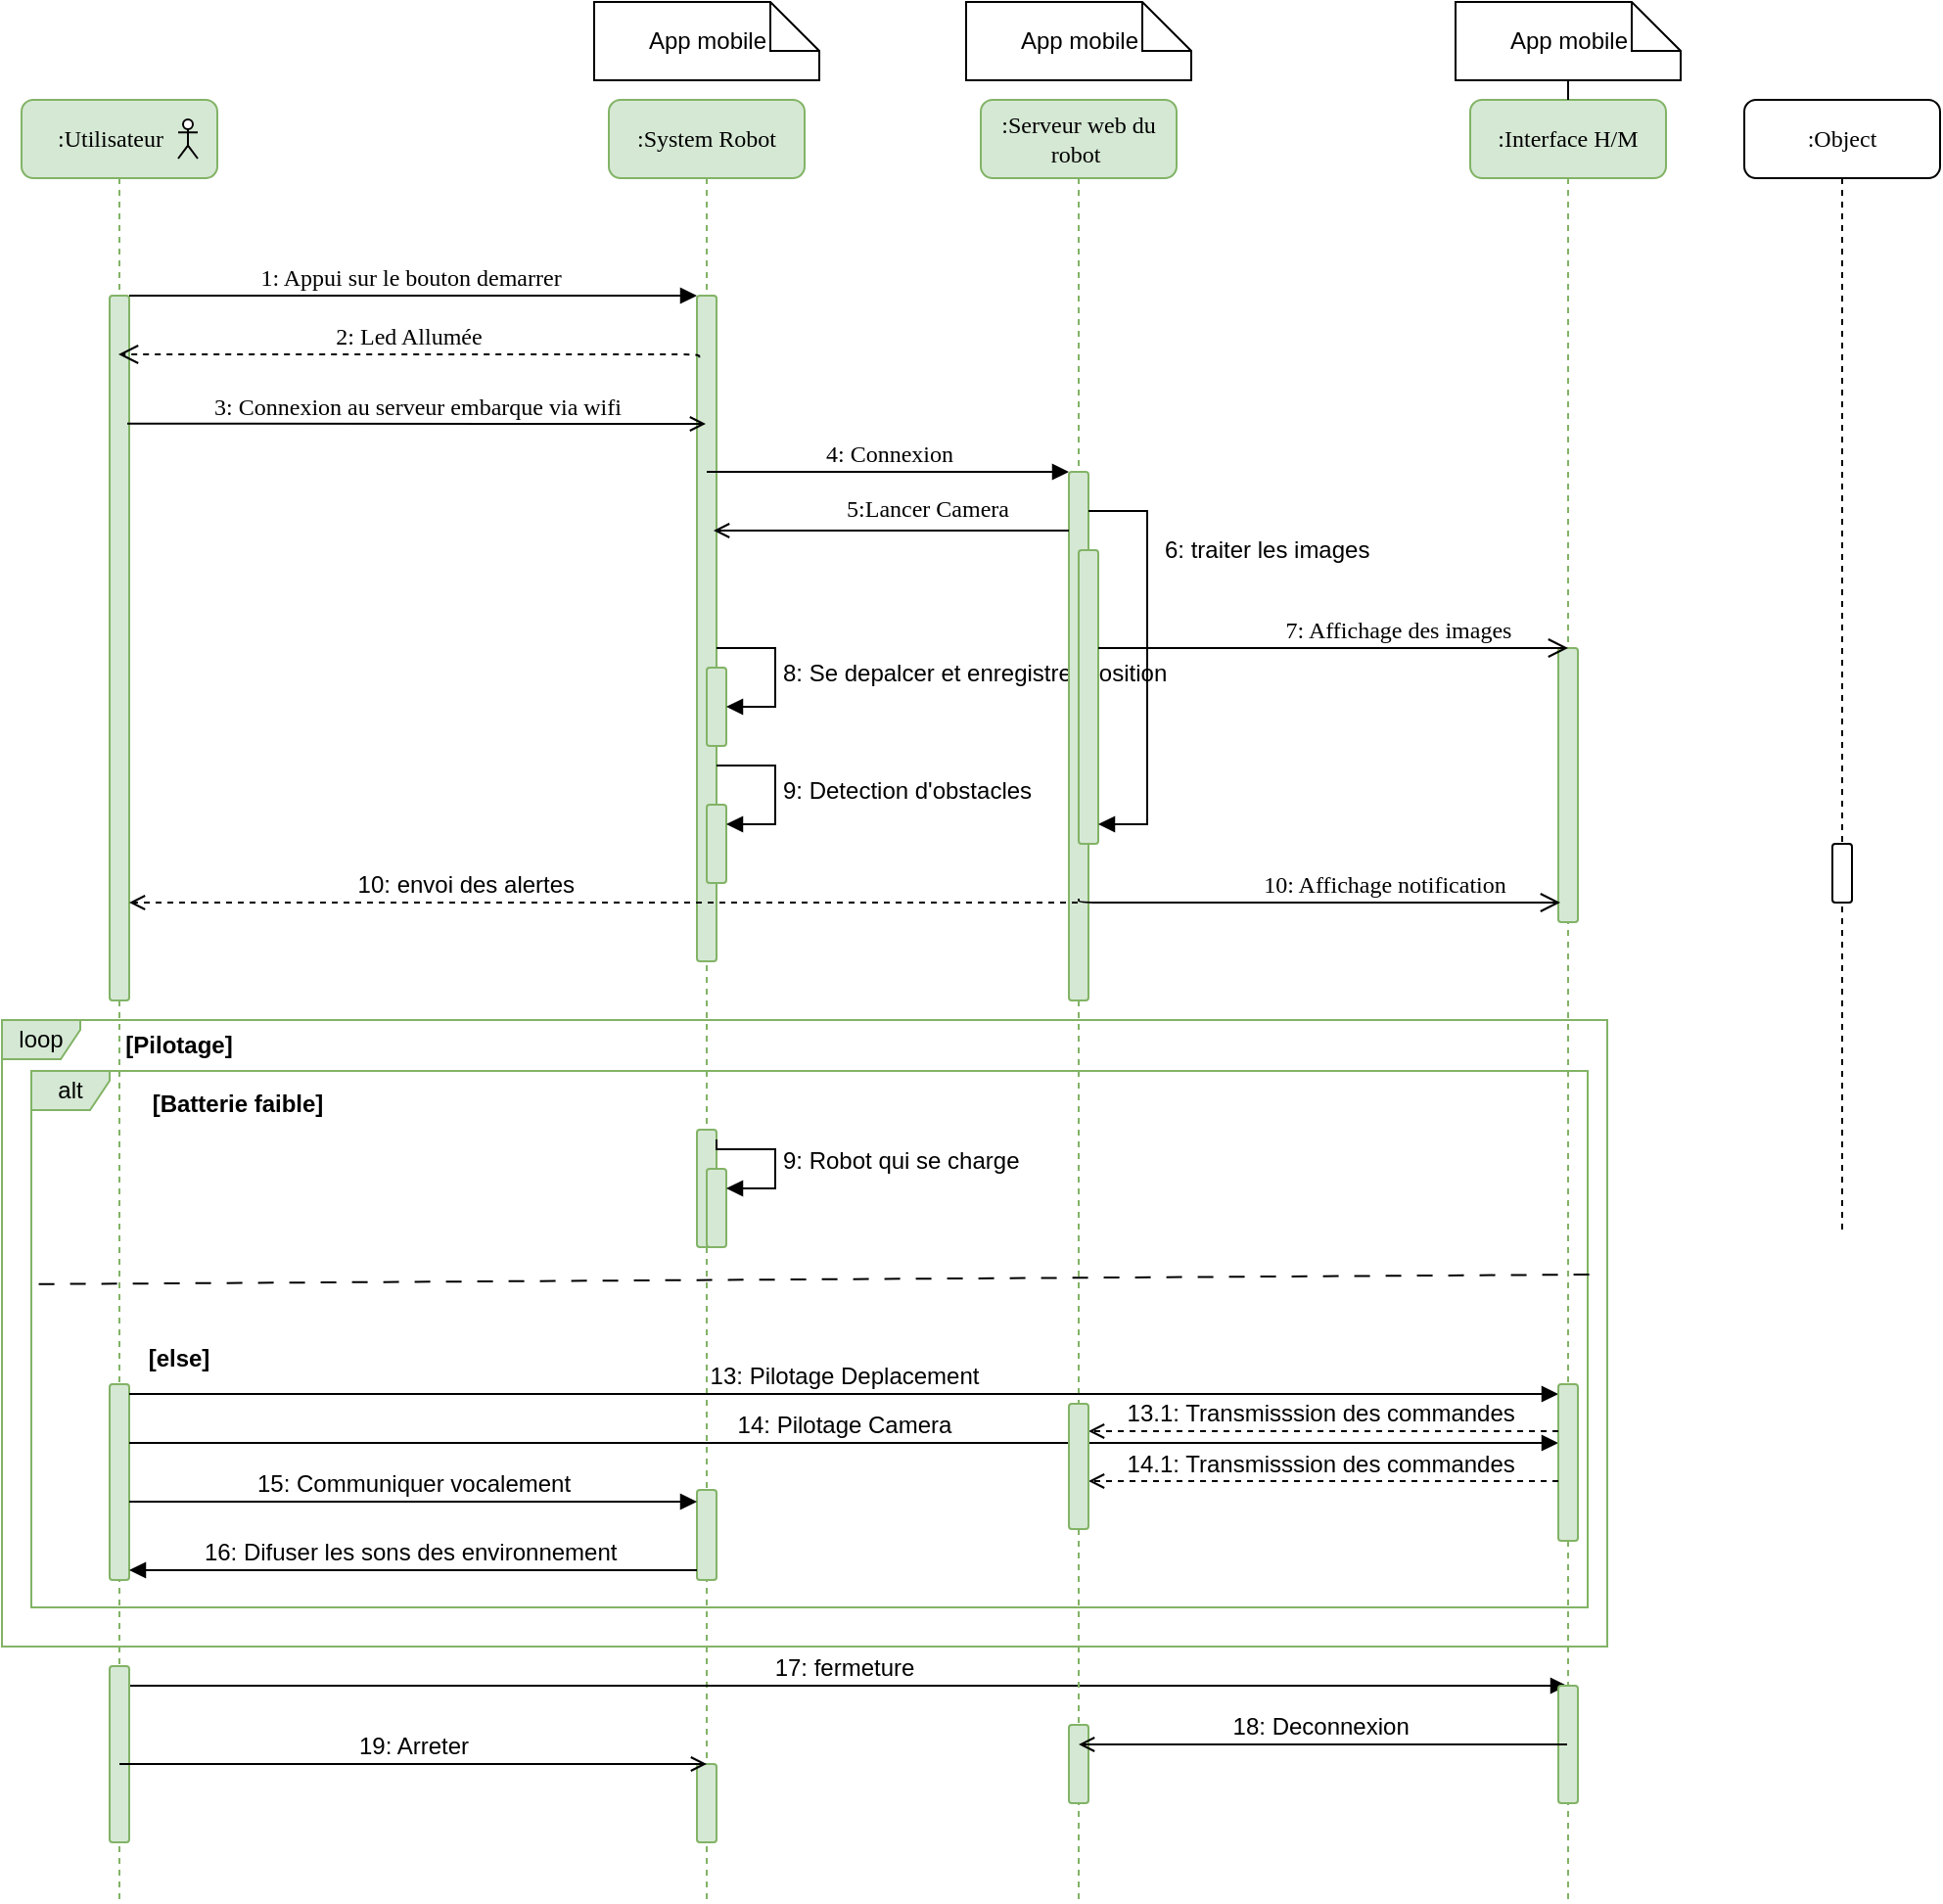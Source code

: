 <mxfile version="22.1.18" type="github">
  <diagram name="Page-1" id="13e1069c-82ec-6db2-03f1-153e76fe0fe0">
    <mxGraphModel dx="880" dy="468" grid="1" gridSize="10" guides="1" tooltips="1" connect="1" arrows="1" fold="1" page="1" pageScale="1" pageWidth="1100" pageHeight="850" background="none" math="0" shadow="0">
      <root>
        <mxCell id="0" />
        <mxCell id="1" parent="0" />
        <mxCell id="7baba1c4bc27f4b0-2" value=":System Robot" style="shape=umlLifeline;perimeter=lifelinePerimeter;whiteSpace=wrap;html=1;container=1;collapsible=0;recursiveResize=0;outlineConnect=0;rounded=1;shadow=0;comic=0;labelBackgroundColor=none;strokeWidth=1;fontFamily=Verdana;fontSize=12;align=center;fillColor=#d5e8d4;strokeColor=#82b366;" parent="1" vertex="1">
          <mxGeometry x="380" y="80" width="100" height="920" as="geometry" />
        </mxCell>
        <mxCell id="7baba1c4bc27f4b0-10" value="" style="html=1;points=[];perimeter=orthogonalPerimeter;rounded=1;shadow=0;comic=0;labelBackgroundColor=none;strokeWidth=1;fontFamily=Verdana;fontSize=12;align=center;fillColor=#d5e8d4;strokeColor=#82b366;" parent="7baba1c4bc27f4b0-2" vertex="1">
          <mxGeometry x="45" y="100" width="10" height="340" as="geometry" />
        </mxCell>
        <mxCell id="9L_CGj0v3bw72rcPxdaL-23" value="" style="html=1;points=[[0,0,0,0,5],[0,1,0,0,-5],[1,0,0,0,5],[1,1,0,0,-5]];perimeter=orthogonalPerimeter;outlineConnect=0;targetShapes=umlLifeline;portConstraint=eastwest;newEdgeStyle={&quot;curved&quot;:0,&quot;rounded&quot;:0};labelBackgroundColor=none;rounded=1;fillColor=#d5e8d4;strokeColor=#82b366;" vertex="1" parent="7baba1c4bc27f4b0-2">
          <mxGeometry x="50" y="290" width="10" height="40" as="geometry" />
        </mxCell>
        <mxCell id="9L_CGj0v3bw72rcPxdaL-55" value="" style="html=1;points=[[0,0,0,0,5],[0,1,0,0,-5],[1,0,0,0,5],[1,1,0,0,-5]];perimeter=orthogonalPerimeter;outlineConnect=0;targetShapes=umlLifeline;portConstraint=eastwest;newEdgeStyle={&quot;curved&quot;:0,&quot;rounded&quot;:0};labelBackgroundColor=none;rounded=1;fillColor=#d5e8d4;strokeColor=#82b366;" vertex="1" parent="7baba1c4bc27f4b0-2">
          <mxGeometry x="50" y="360" width="10" height="40" as="geometry" />
        </mxCell>
        <mxCell id="9L_CGj0v3bw72rcPxdaL-56" value="&lt;font style=&quot;font-size: 12px;&quot;&gt;9: Detection d&#39;obstacles&amp;nbsp;&amp;nbsp;&lt;/font&gt;" style="html=1;align=left;spacingLeft=2;endArrow=block;rounded=1;edgeStyle=orthogonalEdgeStyle;curved=0;rounded=0;labelBackgroundColor=none;fontColor=default;" edge="1" target="9L_CGj0v3bw72rcPxdaL-55" parent="7baba1c4bc27f4b0-2">
          <mxGeometry relative="1" as="geometry">
            <mxPoint x="55" y="340" as="sourcePoint" />
            <Array as="points">
              <mxPoint x="85" y="370" />
            </Array>
          </mxGeometry>
        </mxCell>
        <mxCell id="9L_CGj0v3bw72rcPxdaL-24" value="&lt;font style=&quot;font-size: 12px;&quot;&gt;8: Se depalcer et enregistrer position&amp;nbsp;&amp;nbsp;&lt;/font&gt;" style="html=1;align=left;spacingLeft=2;endArrow=block;rounded=1;edgeStyle=orthogonalEdgeStyle;curved=0;rounded=0;labelBackgroundColor=none;fontColor=default;" edge="1" target="9L_CGj0v3bw72rcPxdaL-23" parent="7baba1c4bc27f4b0-2">
          <mxGeometry relative="1" as="geometry">
            <mxPoint x="55" y="280" as="sourcePoint" />
            <Array as="points">
              <mxPoint x="85" y="310" />
            </Array>
          </mxGeometry>
        </mxCell>
        <mxCell id="9L_CGj0v3bw72rcPxdaL-74" value="" style="html=1;points=[[0,0,0,0,5],[0,1,0,0,-5],[1,0,0,0,5],[1,1,0,0,-5]];perimeter=orthogonalPerimeter;outlineConnect=0;targetShapes=umlLifeline;portConstraint=eastwest;newEdgeStyle={&quot;curved&quot;:0,&quot;rounded&quot;:0};labelBackgroundColor=none;rounded=1;fillColor=#d5e8d4;strokeColor=#82b366;" vertex="1" parent="7baba1c4bc27f4b0-2">
          <mxGeometry x="45" y="850" width="10" height="40" as="geometry" />
        </mxCell>
        <mxCell id="9L_CGj0v3bw72rcPxdaL-75" value="&lt;font style=&quot;font-size: 12px;&quot;&gt;17: fermeture&lt;/font&gt;" style="html=1;verticalAlign=bottom;endArrow=block;curved=0;rounded=1;endFill=1;labelBackgroundColor=none;fontColor=default;" edge="1" parent="7baba1c4bc27f4b0-2">
          <mxGeometry relative="1" as="geometry">
            <mxPoint x="-250" y="810" as="sourcePoint" />
            <mxPoint x="489.5" y="810" as="targetPoint" />
          </mxGeometry>
        </mxCell>
        <mxCell id="7baba1c4bc27f4b0-3" value=":Serveur web du robot&amp;nbsp;" style="shape=umlLifeline;perimeter=lifelinePerimeter;whiteSpace=wrap;html=1;container=1;collapsible=0;recursiveResize=0;outlineConnect=0;rounded=1;shadow=0;comic=0;labelBackgroundColor=none;strokeWidth=1;fontFamily=Verdana;fontSize=12;align=center;fillColor=#d5e8d4;strokeColor=#82b366;" parent="1" vertex="1">
          <mxGeometry x="570" y="80" width="100" height="920" as="geometry" />
        </mxCell>
        <mxCell id="9L_CGj0v3bw72rcPxdaL-15" value="4: Connexion" style="html=1;verticalAlign=bottom;endArrow=block;labelBackgroundColor=none;fontFamily=Verdana;fontSize=12;edgeStyle=elbowEdgeStyle;elbow=vertical;endFill=1;fontColor=default;" edge="1" parent="7baba1c4bc27f4b0-3" source="7baba1c4bc27f4b0-2">
          <mxGeometry x="0.003" relative="1" as="geometry">
            <mxPoint x="-135" y="230" as="sourcePoint" />
            <mxPoint x="45" y="190" as="targetPoint" />
            <Array as="points">
              <mxPoint x="-80" y="190" />
            </Array>
            <mxPoint as="offset" />
          </mxGeometry>
        </mxCell>
        <mxCell id="7baba1c4bc27f4b0-13" value="" style="html=1;points=[];perimeter=orthogonalPerimeter;rounded=1;shadow=0;comic=0;labelBackgroundColor=none;strokeWidth=1;fontFamily=Verdana;fontSize=12;align=center;fillColor=#d5e8d4;strokeColor=#82b366;" parent="7baba1c4bc27f4b0-3" vertex="1">
          <mxGeometry x="45" y="190" width="10" height="270" as="geometry" />
        </mxCell>
        <mxCell id="9L_CGj0v3bw72rcPxdaL-16" value="5:Lancer Camera&amp;nbsp;" style="html=1;verticalAlign=bottom;endArrow=open;labelBackgroundColor=none;fontFamily=Verdana;fontSize=12;edgeStyle=elbowEdgeStyle;elbow=vertical;endFill=0;exitX=-0.4;exitY=0.2;exitDx=0;exitDy=0;exitPerimeter=0;fontColor=default;" edge="1" parent="7baba1c4bc27f4b0-3">
          <mxGeometry x="-0.218" y="-2" relative="1" as="geometry">
            <mxPoint x="45" y="220" as="sourcePoint" />
            <mxPoint x="-136.5" y="220" as="targetPoint" />
            <mxPoint as="offset" />
          </mxGeometry>
        </mxCell>
        <mxCell id="9L_CGj0v3bw72rcPxdaL-68" value="" style="html=1;points=[[0,0,0,0,5],[0,1,0,0,-5],[1,0,0,0,5],[1,1,0,0,-5]];perimeter=orthogonalPerimeter;outlineConnect=0;targetShapes=umlLifeline;portConstraint=eastwest;newEdgeStyle={&quot;curved&quot;:0,&quot;rounded&quot;:0};labelBackgroundColor=none;rounded=1;fillColor=#d5e8d4;strokeColor=#82b366;" vertex="1" parent="7baba1c4bc27f4b0-3">
          <mxGeometry x="50" y="230" width="10" height="150" as="geometry" />
        </mxCell>
        <mxCell id="9L_CGj0v3bw72rcPxdaL-69" value="&lt;font style=&quot;font-size: 12px;&quot;&gt;6: traiter les images&amp;nbsp;&lt;/font&gt;" style="html=1;align=left;spacingLeft=2;endArrow=block;rounded=1;edgeStyle=orthogonalEdgeStyle;curved=0;rounded=0;labelBackgroundColor=none;fontColor=default;" edge="1" target="9L_CGj0v3bw72rcPxdaL-68" parent="7baba1c4bc27f4b0-3">
          <mxGeometry x="-0.535" y="5" relative="1" as="geometry">
            <mxPoint x="55" y="210" as="sourcePoint" />
            <Array as="points">
              <mxPoint x="85" y="210" />
              <mxPoint x="85" y="370" />
            </Array>
            <mxPoint as="offset" />
          </mxGeometry>
        </mxCell>
        <mxCell id="9L_CGj0v3bw72rcPxdaL-79" value="" style="html=1;points=[[0,0,0,0,5],[0,1,0,0,-5],[1,0,0,0,5],[1,1,0,0,-5]];perimeter=orthogonalPerimeter;outlineConnect=0;targetShapes=umlLifeline;portConstraint=eastwest;newEdgeStyle={&quot;curved&quot;:0,&quot;rounded&quot;:0};labelBackgroundColor=none;rounded=1;fillColor=#d5e8d4;strokeColor=#82b366;" vertex="1" parent="7baba1c4bc27f4b0-3">
          <mxGeometry x="45" y="830" width="10" height="40" as="geometry" />
        </mxCell>
        <mxCell id="7baba1c4bc27f4b0-4" value=":Interface H/M" style="shape=umlLifeline;perimeter=lifelinePerimeter;whiteSpace=wrap;html=1;container=1;collapsible=0;recursiveResize=0;outlineConnect=0;rounded=1;shadow=0;comic=0;labelBackgroundColor=none;strokeWidth=1;fontFamily=Verdana;fontSize=12;align=center;fillColor=#d5e8d4;strokeColor=#82b366;" parent="1" vertex="1">
          <mxGeometry x="820" y="80" width="100" height="920" as="geometry" />
        </mxCell>
        <mxCell id="9L_CGj0v3bw72rcPxdaL-25" value="" style="html=1;points=[[0,0,0,0,5],[0,1,0,0,-5],[1,0,0,0,5],[1,1,0,0,-5]];perimeter=orthogonalPerimeter;outlineConnect=0;targetShapes=umlLifeline;portConstraint=eastwest;newEdgeStyle={&quot;curved&quot;:0,&quot;rounded&quot;:0};labelBackgroundColor=none;rounded=1;fillColor=#d5e8d4;strokeColor=#82b366;" vertex="1" parent="7baba1c4bc27f4b0-4">
          <mxGeometry x="45" y="280" width="10" height="140" as="geometry" />
        </mxCell>
        <mxCell id="9L_CGj0v3bw72rcPxdaL-82" value="" style="html=1;points=[[0,0,0,0,5],[0,1,0,0,-5],[1,0,0,0,5],[1,1,0,0,-5]];perimeter=orthogonalPerimeter;outlineConnect=0;targetShapes=umlLifeline;portConstraint=eastwest;newEdgeStyle={&quot;curved&quot;:0,&quot;rounded&quot;:0};labelBackgroundColor=none;rounded=1;fillColor=#d5e8d4;strokeColor=#82b366;" vertex="1" parent="7baba1c4bc27f4b0-4">
          <mxGeometry x="45" y="810" width="10" height="60" as="geometry" />
        </mxCell>
        <mxCell id="7baba1c4bc27f4b0-7" value=":Object" style="shape=umlLifeline;perimeter=lifelinePerimeter;whiteSpace=wrap;html=1;container=1;collapsible=0;recursiveResize=0;outlineConnect=0;rounded=1;shadow=0;comic=0;labelBackgroundColor=none;strokeWidth=1;fontFamily=Verdana;fontSize=12;align=center;" parent="1" vertex="1">
          <mxGeometry x="960" y="80" width="100" height="580" as="geometry" />
        </mxCell>
        <mxCell id="7baba1c4bc27f4b0-8" value=":Utilisateur&amp;nbsp; &amp;nbsp;" style="shape=umlLifeline;perimeter=lifelinePerimeter;whiteSpace=wrap;html=1;container=1;collapsible=0;recursiveResize=0;outlineConnect=0;rounded=1;shadow=0;comic=0;labelBackgroundColor=none;strokeWidth=1;fontFamily=Verdana;fontSize=12;align=center;fillColor=#d5e8d4;strokeColor=#82b366;" parent="1" vertex="1">
          <mxGeometry x="80" y="80" width="100" height="920" as="geometry" />
        </mxCell>
        <mxCell id="7baba1c4bc27f4b0-9" value="" style="html=1;points=[];perimeter=orthogonalPerimeter;rounded=1;shadow=0;comic=0;labelBackgroundColor=none;strokeWidth=1;fontFamily=Verdana;fontSize=12;align=center;fillColor=#d5e8d4;strokeColor=#82b366;" parent="7baba1c4bc27f4b0-8" vertex="1">
          <mxGeometry x="45" y="100" width="10" height="360" as="geometry" />
        </mxCell>
        <mxCell id="9L_CGj0v3bw72rcPxdaL-6" value="" style="shape=umlActor;verticalLabelPosition=bottom;verticalAlign=top;html=1;outlineConnect=0;labelBackgroundColor=none;rounded=1;" vertex="1" parent="7baba1c4bc27f4b0-8">
          <mxGeometry x="80" y="10" width="10" height="20" as="geometry" />
        </mxCell>
        <mxCell id="9L_CGj0v3bw72rcPxdaL-57" value="&lt;font style=&quot;font-size: 12px;&quot;&gt;10: envoi des alertes&amp;nbsp;&amp;nbsp;&lt;/font&gt;" style="html=1;verticalAlign=bottom;endArrow=open;curved=0;rounded=1;endFill=0;dashed=1;labelBackgroundColor=none;fontColor=default;" edge="1" parent="7baba1c4bc27f4b0-8" source="7baba1c4bc27f4b0-3">
          <mxGeometry x="0.278" width="80" relative="1" as="geometry">
            <mxPoint x="355.5" y="410" as="sourcePoint" />
            <mxPoint x="55" y="410" as="targetPoint" />
            <mxPoint as="offset" />
          </mxGeometry>
        </mxCell>
        <mxCell id="9L_CGj0v3bw72rcPxdaL-77" value="" style="html=1;points=[[0,0,0,0,5],[0,1,0,0,-5],[1,0,0,0,5],[1,1,0,0,-5]];perimeter=orthogonalPerimeter;outlineConnect=0;targetShapes=umlLifeline;portConstraint=eastwest;newEdgeStyle={&quot;curved&quot;:0,&quot;rounded&quot;:0};labelBackgroundColor=none;rounded=1;fillColor=#d5e8d4;strokeColor=#82b366;" vertex="1" parent="7baba1c4bc27f4b0-8">
          <mxGeometry x="45" y="800" width="10" height="90" as="geometry" />
        </mxCell>
        <mxCell id="7baba1c4bc27f4b0-25" value="" style="html=1;points=[];perimeter=orthogonalPerimeter;rounded=1;shadow=0;comic=0;labelBackgroundColor=none;strokeWidth=1;fontFamily=Verdana;fontSize=12;align=center;" parent="1" vertex="1">
          <mxGeometry x="1005" y="460" width="10" height="30" as="geometry" />
        </mxCell>
        <mxCell id="7baba1c4bc27f4b0-11" value="1: Appui sur le bouton demarrer&amp;nbsp;" style="html=1;verticalAlign=bottom;endArrow=block;entryX=0;entryY=0;labelBackgroundColor=none;fontFamily=Verdana;fontSize=12;edgeStyle=elbowEdgeStyle;elbow=vertical;fontColor=default;" parent="1" source="7baba1c4bc27f4b0-9" target="7baba1c4bc27f4b0-10" edge="1">
          <mxGeometry relative="1" as="geometry">
            <mxPoint x="220" y="190" as="sourcePoint" />
          </mxGeometry>
        </mxCell>
        <mxCell id="9L_CGj0v3bw72rcPxdaL-8" value="2: Led Allumée&amp;nbsp;" style="html=1;verticalAlign=bottom;endArrow=open;endSize=8;labelBackgroundColor=none;fontFamily=Verdana;fontSize=12;edgeStyle=elbowEdgeStyle;elbow=vertical;exitX=0.117;exitY=0.181;exitDx=0;exitDy=0;exitPerimeter=0;dashed=1;fontColor=default;" edge="1" parent="1">
          <mxGeometry relative="1" as="geometry">
            <mxPoint x="129.5" y="210" as="targetPoint" />
            <Array as="points">
              <mxPoint x="345.33" y="210" />
              <mxPoint x="375.33" y="210" />
            </Array>
            <mxPoint x="426.17" y="211.63" as="sourcePoint" />
          </mxGeometry>
        </mxCell>
        <mxCell id="9L_CGj0v3bw72rcPxdaL-9" value="3: Connexion au serveur embarque via wifi" style="html=1;verticalAlign=bottom;endArrow=open;labelBackgroundColor=none;fontFamily=Verdana;fontSize=12;edgeStyle=elbowEdgeStyle;elbow=vertical;endFill=0;exitX=1;exitY=0.253;exitDx=0;exitDy=0;exitPerimeter=0;fontColor=default;" edge="1" parent="1" target="7baba1c4bc27f4b0-2">
          <mxGeometry relative="1" as="geometry">
            <mxPoint x="134" y="245.39" as="sourcePoint" />
            <mxPoint x="425" y="230.0" as="targetPoint" />
          </mxGeometry>
        </mxCell>
        <mxCell id="9L_CGj0v3bw72rcPxdaL-12" value="App mobile" style="shape=note2;boundedLbl=1;whiteSpace=wrap;html=1;size=25;verticalAlign=middle;align=center;labelBackgroundColor=none;rounded=1;" vertex="1" parent="1">
          <mxGeometry x="812.5" y="30" width="115" height="40" as="geometry" />
        </mxCell>
        <mxCell id="9L_CGj0v3bw72rcPxdaL-14" value="" style="endArrow=none;html=1;rounded=1;labelBackgroundColor=none;fontColor=default;" edge="1" parent="1" target="9L_CGj0v3bw72rcPxdaL-12">
          <mxGeometry width="50" height="50" relative="1" as="geometry">
            <mxPoint x="870" y="80" as="sourcePoint" />
            <mxPoint x="775" y="50" as="targetPoint" />
          </mxGeometry>
        </mxCell>
        <mxCell id="9L_CGj0v3bw72rcPxdaL-17" value="7: Affichage des images" style="html=1;verticalAlign=bottom;endArrow=open;endSize=8;labelBackgroundColor=none;fontFamily=Verdana;fontSize=12;edgeStyle=elbowEdgeStyle;elbow=vertical;fontColor=default;" edge="1" parent="1">
          <mxGeometry x="0.274" relative="1" as="geometry">
            <mxPoint x="870" y="360" as="targetPoint" />
            <Array as="points" />
            <mxPoint x="630" y="360" as="sourcePoint" />
            <mxPoint as="offset" />
          </mxGeometry>
        </mxCell>
        <mxCell id="9L_CGj0v3bw72rcPxdaL-27" value="loop" style="shape=umlFrame;whiteSpace=wrap;html=1;pointerEvents=0;width=40;height=20;labelBackgroundColor=none;rounded=1;fillColor=#d5e8d4;strokeColor=#82b366;" vertex="1" parent="1">
          <mxGeometry x="70" y="550" width="820" height="320" as="geometry" />
        </mxCell>
        <mxCell id="9L_CGj0v3bw72rcPxdaL-29" value="alt" style="shape=umlFrame;whiteSpace=wrap;html=1;pointerEvents=0;width=40;height=20;shadow=0;swimlaneFillColor=none;labelBackgroundColor=none;rounded=1;fillColor=#d5e8d4;strokeColor=#82b366;" vertex="1" parent="1">
          <mxGeometry x="85" y="576" width="795" height="274" as="geometry" />
        </mxCell>
        <mxCell id="9L_CGj0v3bw72rcPxdaL-30" value="[Pilotage]" style="text;align=center;fontStyle=1;verticalAlign=middle;spacingLeft=3;spacingRight=3;strokeColor=none;rotatable=0;points=[[0,0.5],[1,0.5]];portConstraint=eastwest;html=1;labelBackgroundColor=none;rounded=1;" vertex="1" parent="1">
          <mxGeometry x="120" y="550" width="80" height="26" as="geometry" />
        </mxCell>
        <mxCell id="9L_CGj0v3bw72rcPxdaL-34" value="[Batterie faible]" style="text;align=center;fontStyle=1;verticalAlign=middle;spacingLeft=3;spacingRight=3;strokeColor=none;rotatable=0;points=[[0,0.5],[1,0.5]];portConstraint=eastwest;html=1;labelBackgroundColor=none;rounded=1;" vertex="1" parent="1">
          <mxGeometry x="150" y="580" width="80" height="26" as="geometry" />
        </mxCell>
        <mxCell id="9L_CGj0v3bw72rcPxdaL-36" value="[else]" style="text;align=center;fontStyle=1;verticalAlign=middle;spacingLeft=3;spacingRight=3;strokeColor=none;rotatable=0;points=[[0,0.5],[1,0.5]];portConstraint=eastwest;html=1;labelBackgroundColor=none;rounded=1;" vertex="1" parent="1">
          <mxGeometry x="120" y="710" width="80" height="26" as="geometry" />
        </mxCell>
        <mxCell id="9L_CGj0v3bw72rcPxdaL-39" value="" style="html=1;points=[[0,0,0,0,5],[0,1,0,0,-5],[1,0,0,0,5],[1,1,0,0,-5]];perimeter=orthogonalPerimeter;outlineConnect=0;targetShapes=umlLifeline;portConstraint=eastwest;newEdgeStyle={&quot;curved&quot;:0,&quot;rounded&quot;:0};labelBackgroundColor=none;rounded=1;fillColor=#d5e8d4;strokeColor=#82b366;" vertex="1" parent="1">
          <mxGeometry x="425" y="606" width="10" height="60" as="geometry" />
        </mxCell>
        <mxCell id="9L_CGj0v3bw72rcPxdaL-43" value="" style="html=1;points=[[0,0,0,0,5],[0,1,0,0,-5],[1,0,0,0,5],[1,1,0,0,-5]];perimeter=orthogonalPerimeter;outlineConnect=0;targetShapes=umlLifeline;portConstraint=eastwest;newEdgeStyle={&quot;curved&quot;:0,&quot;rounded&quot;:0};labelBackgroundColor=none;rounded=1;fillColor=#d5e8d4;strokeColor=#82b366;" vertex="1" parent="1">
          <mxGeometry x="430" y="626" width="10" height="40" as="geometry" />
        </mxCell>
        <mxCell id="9L_CGj0v3bw72rcPxdaL-44" value="&lt;font style=&quot;font-size: 12px;&quot;&gt;9: Robot qui se charge&lt;/font&gt;" style="html=1;align=left;spacingLeft=2;endArrow=block;rounded=1;edgeStyle=orthogonalEdgeStyle;curved=0;rounded=0;exitX=1;exitY=0;exitDx=0;exitDy=5;exitPerimeter=0;labelBackgroundColor=none;fontColor=default;" edge="1" target="9L_CGj0v3bw72rcPxdaL-43" parent="1" source="9L_CGj0v3bw72rcPxdaL-39">
          <mxGeometry x="0.012" relative="1" as="geometry">
            <mxPoint x="435" y="596" as="sourcePoint" />
            <Array as="points">
              <mxPoint x="435" y="616" />
              <mxPoint x="465" y="616" />
              <mxPoint x="465" y="636" />
            </Array>
            <mxPoint as="offset" />
          </mxGeometry>
        </mxCell>
        <mxCell id="9L_CGj0v3bw72rcPxdaL-46" value="" style="endArrow=none;dashed=1;html=1;rounded=1;dashPattern=8 8;exitX=1;exitY=0.471;exitDx=0;exitDy=0;exitPerimeter=0;entryX=-0.001;entryY=0.489;entryDx=0;entryDy=0;entryPerimeter=0;labelBackgroundColor=none;fontColor=default;" edge="1" parent="1">
          <mxGeometry width="50" height="50" relative="1" as="geometry">
            <mxPoint x="880.79" y="680.004" as="sourcePoint" />
            <mxPoint x="84.995" y="684.936" as="targetPoint" />
            <Array as="points" />
          </mxGeometry>
        </mxCell>
        <mxCell id="9L_CGj0v3bw72rcPxdaL-47" value="" style="html=1;points=[[0,0,0,0,5],[0,1,0,0,-5],[1,0,0,0,5],[1,1,0,0,-5]];perimeter=orthogonalPerimeter;outlineConnect=0;targetShapes=umlLifeline;portConstraint=eastwest;newEdgeStyle={&quot;curved&quot;:0,&quot;rounded&quot;:0};labelBackgroundColor=none;rounded=1;fillColor=#d5e8d4;strokeColor=#82b366;" vertex="1" parent="1">
          <mxGeometry x="125" y="736" width="10" height="100" as="geometry" />
        </mxCell>
        <mxCell id="9L_CGj0v3bw72rcPxdaL-48" value="" style="html=1;points=[[0,0,0,0,5],[0,1,0,0,-5],[1,0,0,0,5],[1,1,0,0,-5]];perimeter=orthogonalPerimeter;outlineConnect=0;targetShapes=umlLifeline;portConstraint=eastwest;newEdgeStyle={&quot;curved&quot;:0,&quot;rounded&quot;:0};labelBackgroundColor=none;rounded=1;fillColor=#d5e8d4;strokeColor=#82b366;" vertex="1" parent="1">
          <mxGeometry x="425" y="790" width="10" height="46" as="geometry" />
        </mxCell>
        <mxCell id="9L_CGj0v3bw72rcPxdaL-49" value="&lt;font style=&quot;font-size: 12px;&quot;&gt;13: Pilotage Deplacement&lt;/font&gt;" style="html=1;verticalAlign=bottom;endArrow=block;curved=0;rounded=1;entryX=0;entryY=0;entryDx=0;entryDy=5;entryPerimeter=0;labelBackgroundColor=none;fontColor=default;" edge="1" target="9L_CGj0v3bw72rcPxdaL-86" parent="1" source="9L_CGj0v3bw72rcPxdaL-47">
          <mxGeometry relative="1" as="geometry">
            <mxPoint x="355" y="741" as="sourcePoint" />
          </mxGeometry>
        </mxCell>
        <mxCell id="9L_CGj0v3bw72rcPxdaL-52" value="&lt;font style=&quot;font-size: 12px;&quot;&gt;14: Pilotage Camera&lt;/font&gt;" style="html=1;verticalAlign=bottom;endArrow=block;curved=0;rounded=1;labelBackgroundColor=none;fontColor=default;" edge="1" parent="1" target="9L_CGj0v3bw72rcPxdaL-86">
          <mxGeometry relative="1" as="geometry">
            <mxPoint x="135" y="766" as="sourcePoint" />
            <mxPoint x="860" y="766" as="targetPoint" />
          </mxGeometry>
        </mxCell>
        <mxCell id="9L_CGj0v3bw72rcPxdaL-53" value="&lt;font style=&quot;font-size: 12px;&quot;&gt;16: Difuser les sons des environnement&amp;nbsp;&lt;/font&gt;" style="html=1;verticalAlign=bottom;endArrow=block;curved=0;rounded=1;entryX=1;entryY=1;entryDx=0;entryDy=-5;entryPerimeter=0;labelBackgroundColor=none;fontColor=default;" edge="1" parent="1" source="9L_CGj0v3bw72rcPxdaL-48" target="9L_CGj0v3bw72rcPxdaL-47">
          <mxGeometry relative="1" as="geometry">
            <mxPoint x="135" y="826" as="sourcePoint" />
            <mxPoint x="425" y="826" as="targetPoint" />
            <mxPoint as="offset" />
          </mxGeometry>
        </mxCell>
        <mxCell id="9L_CGj0v3bw72rcPxdaL-54" value="&lt;font style=&quot;font-size: 12px;&quot;&gt;15: Communiquer vocalement&lt;/font&gt;" style="html=1;verticalAlign=bottom;endArrow=block;curved=0;rounded=1;entryX=0;entryY=0;entryDx=0;entryDy=5;labelBackgroundColor=none;fontColor=default;" edge="1" parent="1">
          <mxGeometry relative="1" as="geometry">
            <mxPoint x="135" y="796" as="sourcePoint" />
            <mxPoint x="425" y="796" as="targetPoint" />
          </mxGeometry>
        </mxCell>
        <mxCell id="9L_CGj0v3bw72rcPxdaL-58" value="App mobile" style="shape=note2;boundedLbl=1;whiteSpace=wrap;html=1;size=25;verticalAlign=middle;align=center;labelBackgroundColor=none;rounded=1;" vertex="1" parent="1">
          <mxGeometry x="372.5" y="30" width="115" height="40" as="geometry" />
        </mxCell>
        <mxCell id="9L_CGj0v3bw72rcPxdaL-59" value="App mobile" style="shape=note2;boundedLbl=1;whiteSpace=wrap;html=1;size=25;verticalAlign=middle;align=center;labelBackgroundColor=none;rounded=1;" vertex="1" parent="1">
          <mxGeometry x="562.5" y="30" width="115" height="40" as="geometry" />
        </mxCell>
        <mxCell id="9L_CGj0v3bw72rcPxdaL-72" value="10: Affichage notification" style="html=1;verticalAlign=bottom;endArrow=open;endSize=8;labelBackgroundColor=none;fontFamily=Verdana;fontSize=12;edgeStyle=elbowEdgeStyle;elbow=vertical;fontColor=default;" edge="1" parent="1">
          <mxGeometry x="0.274" relative="1" as="geometry">
            <mxPoint x="866" y="490" as="targetPoint" />
            <Array as="points">
              <mxPoint x="626" y="490" />
            </Array>
            <mxPoint x="620" y="488" as="sourcePoint" />
            <mxPoint as="offset" />
          </mxGeometry>
        </mxCell>
        <mxCell id="9L_CGj0v3bw72rcPxdaL-78" value="&lt;font style=&quot;font-size: 12px;&quot;&gt;18: Deconnexion&amp;nbsp;&lt;/font&gt;" style="html=1;verticalAlign=bottom;endArrow=open;curved=0;rounded=1;endFill=0;labelBackgroundColor=none;fontColor=default;" edge="1" parent="1" source="7baba1c4bc27f4b0-4">
          <mxGeometry relative="1" as="geometry">
            <mxPoint x="430" y="920" as="sourcePoint" />
            <mxPoint x="620" y="920" as="targetPoint" />
          </mxGeometry>
        </mxCell>
        <mxCell id="9L_CGj0v3bw72rcPxdaL-86" value="" style="html=1;points=[[0,0,0,0,5],[0,1,0,0,-5],[1,0,0,0,5],[1,1,0,0,-5]];perimeter=orthogonalPerimeter;outlineConnect=0;targetShapes=umlLifeline;portConstraint=eastwest;newEdgeStyle={&quot;curved&quot;:0,&quot;rounded&quot;:0};labelBackgroundColor=none;rounded=1;fillColor=#d5e8d4;strokeColor=#82b366;" vertex="1" parent="1">
          <mxGeometry x="865" y="736" width="10" height="80" as="geometry" />
        </mxCell>
        <mxCell id="9L_CGj0v3bw72rcPxdaL-87" value="&lt;font style=&quot;font-size: 12px;&quot;&gt;13.1: Transmisssion des commandes&amp;nbsp;&lt;/font&gt;" style="html=1;verticalAlign=bottom;endArrow=open;curved=0;rounded=1;endFill=0;dashed=1;labelBackgroundColor=none;fontColor=default;" edge="1" parent="1" target="9L_CGj0v3bw72rcPxdaL-90">
          <mxGeometry width="80" relative="1" as="geometry">
            <mxPoint x="865" y="760" as="sourcePoint" />
            <mxPoint x="630" y="760" as="targetPoint" />
          </mxGeometry>
        </mxCell>
        <mxCell id="9L_CGj0v3bw72rcPxdaL-88" value="&lt;font style=&quot;font-size: 12px;&quot;&gt;14.1: Transmisssion des commandes&amp;nbsp;&lt;/font&gt;" style="html=1;verticalAlign=bottom;endArrow=open;curved=0;rounded=1;endFill=0;dashed=1;labelBackgroundColor=none;fontColor=default;" edge="1" parent="1" target="9L_CGj0v3bw72rcPxdaL-90">
          <mxGeometry width="80" relative="1" as="geometry">
            <mxPoint x="865" y="785.5" as="sourcePoint" />
            <mxPoint x="630" y="786" as="targetPoint" />
          </mxGeometry>
        </mxCell>
        <mxCell id="9L_CGj0v3bw72rcPxdaL-90" value="" style="html=1;points=[[0,0,0,0,5],[0,1,0,0,-5],[1,0,0,0,5],[1,1,0,0,-5]];perimeter=orthogonalPerimeter;outlineConnect=0;targetShapes=umlLifeline;portConstraint=eastwest;newEdgeStyle={&quot;curved&quot;:0,&quot;rounded&quot;:0};labelBackgroundColor=none;rounded=1;fillColor=#d5e8d4;strokeColor=#82b366;" vertex="1" parent="1">
          <mxGeometry x="615" y="746" width="10" height="64" as="geometry" />
        </mxCell>
        <mxCell id="9L_CGj0v3bw72rcPxdaL-93" value="&lt;font style=&quot;font-size: 12px;&quot;&gt;19: Arreter&lt;/font&gt;" style="html=1;verticalAlign=bottom;endArrow=open;curved=0;rounded=1;endFill=0;labelBackgroundColor=none;fontColor=default;" edge="1" parent="1">
          <mxGeometry width="80" relative="1" as="geometry">
            <mxPoint x="130" y="930" as="sourcePoint" />
            <mxPoint x="430" y="930" as="targetPoint" />
          </mxGeometry>
        </mxCell>
      </root>
    </mxGraphModel>
  </diagram>
</mxfile>

